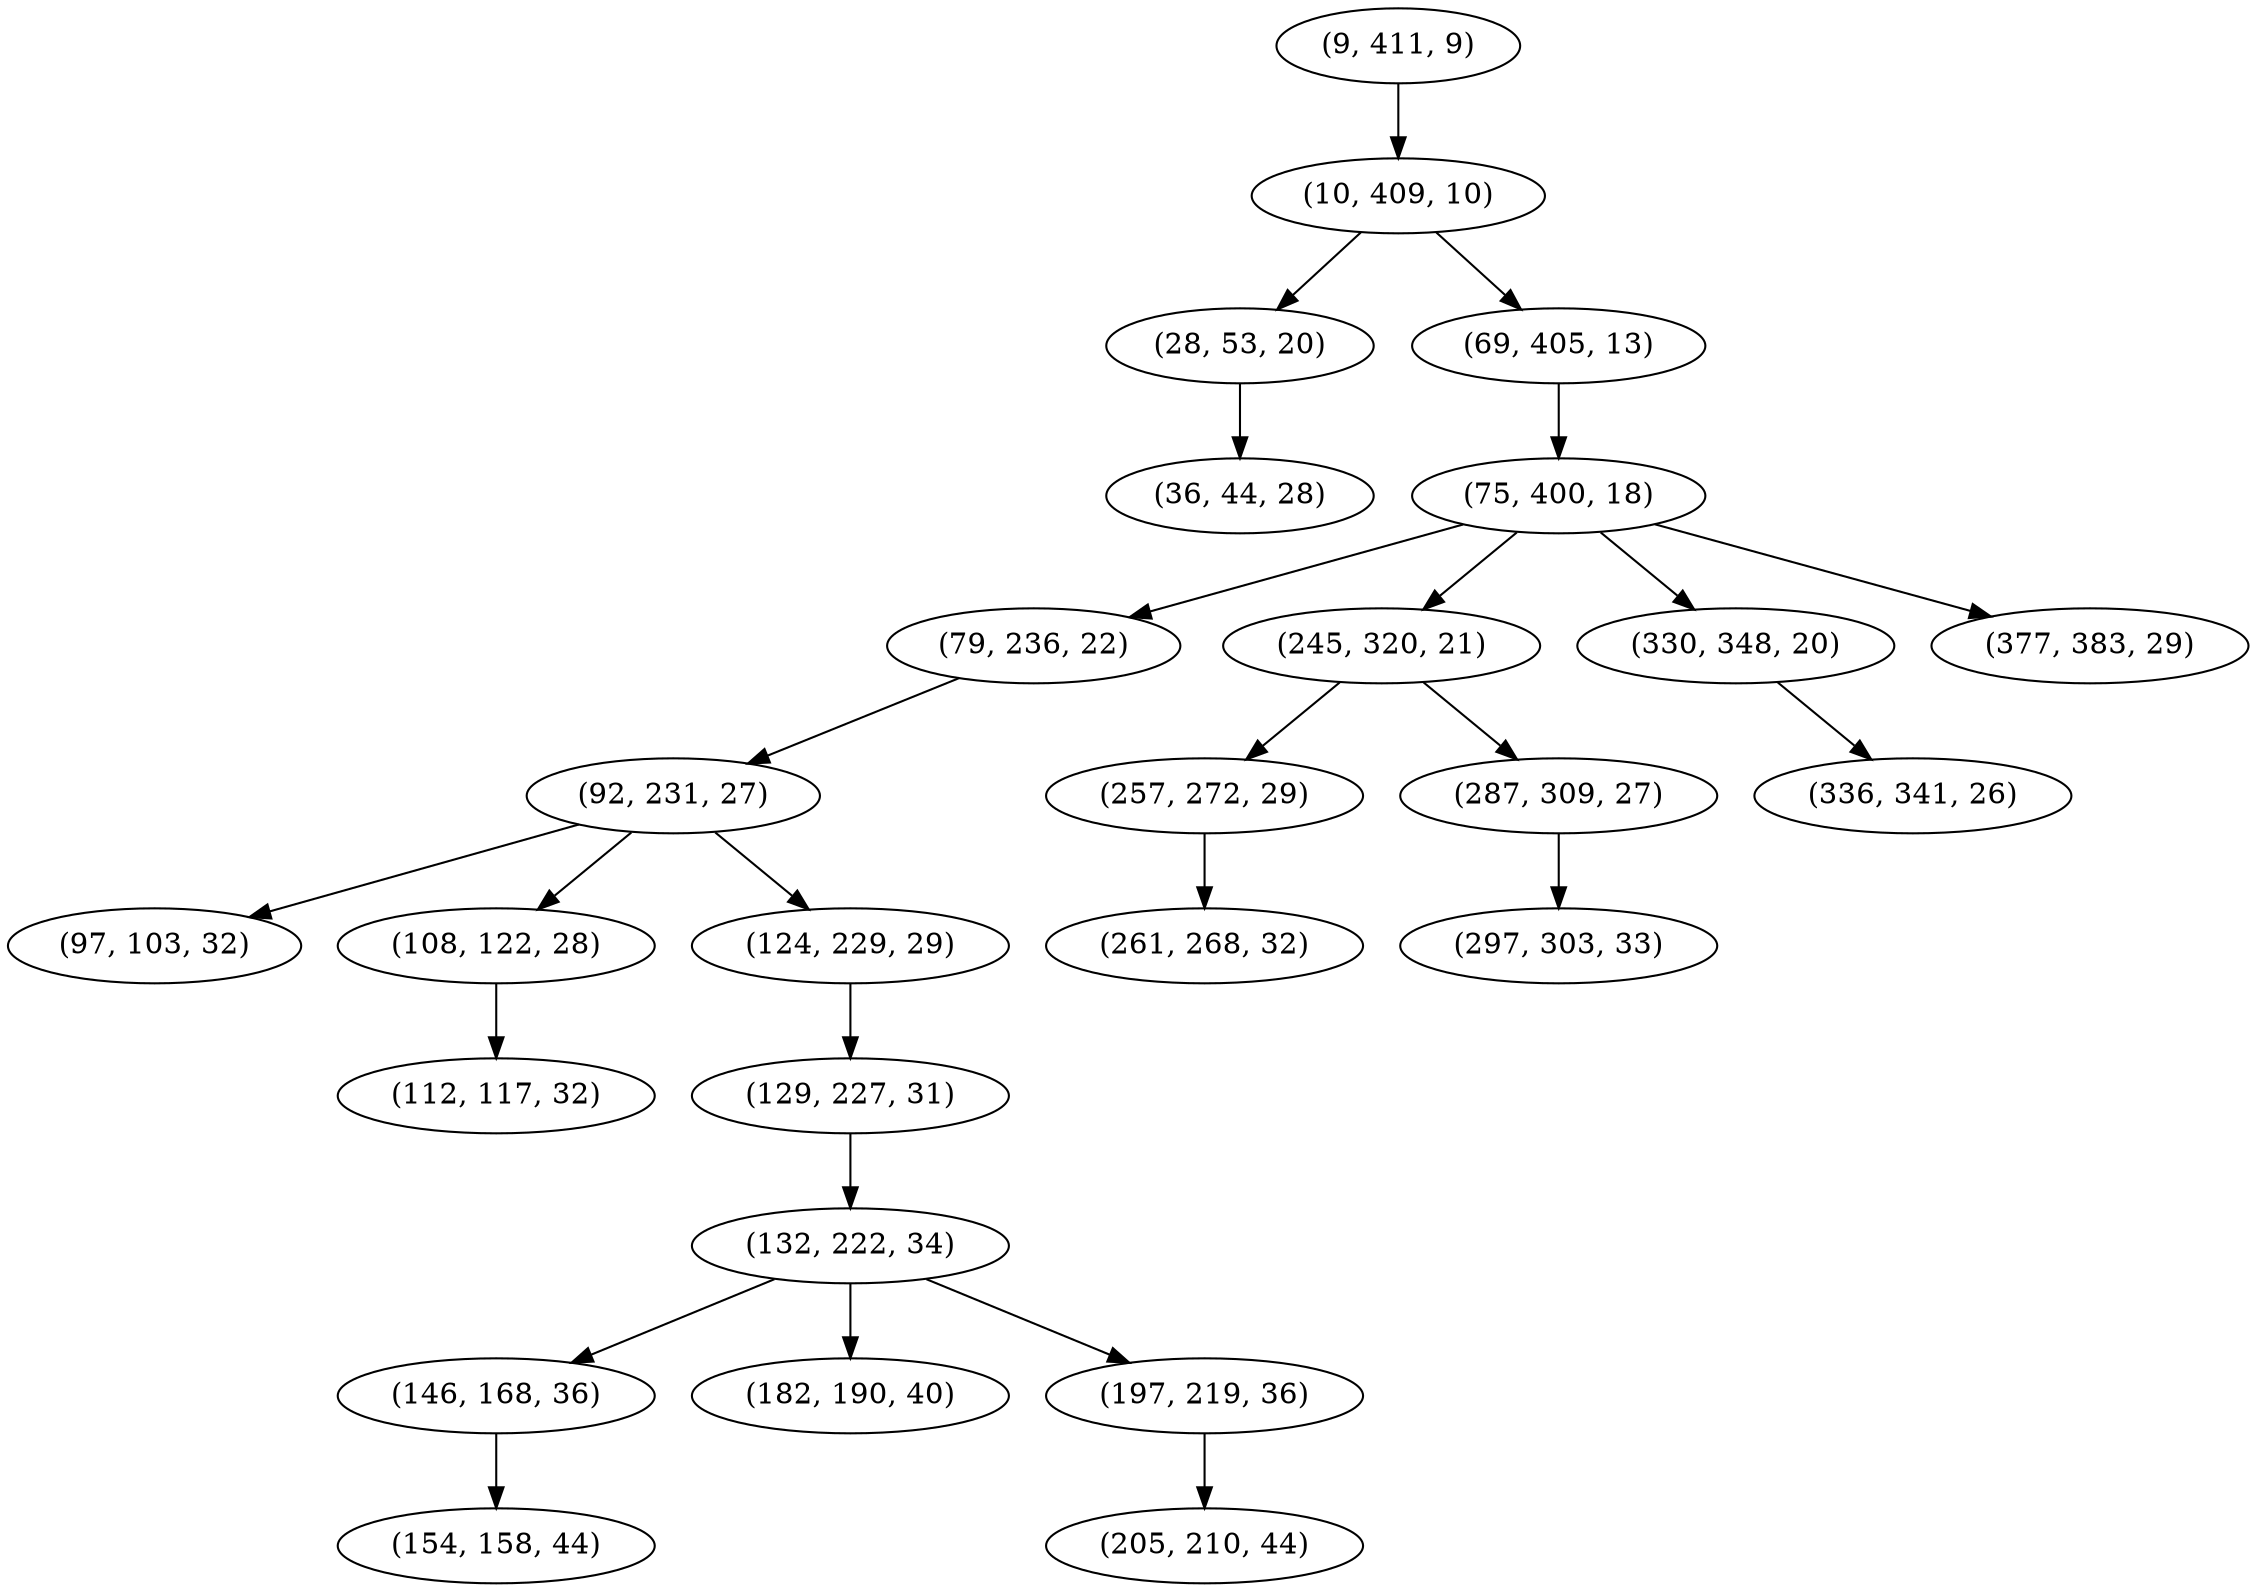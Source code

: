 digraph tree {
    "(9, 411, 9)";
    "(10, 409, 10)";
    "(28, 53, 20)";
    "(36, 44, 28)";
    "(69, 405, 13)";
    "(75, 400, 18)";
    "(79, 236, 22)";
    "(92, 231, 27)";
    "(97, 103, 32)";
    "(108, 122, 28)";
    "(112, 117, 32)";
    "(124, 229, 29)";
    "(129, 227, 31)";
    "(132, 222, 34)";
    "(146, 168, 36)";
    "(154, 158, 44)";
    "(182, 190, 40)";
    "(197, 219, 36)";
    "(205, 210, 44)";
    "(245, 320, 21)";
    "(257, 272, 29)";
    "(261, 268, 32)";
    "(287, 309, 27)";
    "(297, 303, 33)";
    "(330, 348, 20)";
    "(336, 341, 26)";
    "(377, 383, 29)";
    "(9, 411, 9)" -> "(10, 409, 10)";
    "(10, 409, 10)" -> "(28, 53, 20)";
    "(10, 409, 10)" -> "(69, 405, 13)";
    "(28, 53, 20)" -> "(36, 44, 28)";
    "(69, 405, 13)" -> "(75, 400, 18)";
    "(75, 400, 18)" -> "(79, 236, 22)";
    "(75, 400, 18)" -> "(245, 320, 21)";
    "(75, 400, 18)" -> "(330, 348, 20)";
    "(75, 400, 18)" -> "(377, 383, 29)";
    "(79, 236, 22)" -> "(92, 231, 27)";
    "(92, 231, 27)" -> "(97, 103, 32)";
    "(92, 231, 27)" -> "(108, 122, 28)";
    "(92, 231, 27)" -> "(124, 229, 29)";
    "(108, 122, 28)" -> "(112, 117, 32)";
    "(124, 229, 29)" -> "(129, 227, 31)";
    "(129, 227, 31)" -> "(132, 222, 34)";
    "(132, 222, 34)" -> "(146, 168, 36)";
    "(132, 222, 34)" -> "(182, 190, 40)";
    "(132, 222, 34)" -> "(197, 219, 36)";
    "(146, 168, 36)" -> "(154, 158, 44)";
    "(197, 219, 36)" -> "(205, 210, 44)";
    "(245, 320, 21)" -> "(257, 272, 29)";
    "(245, 320, 21)" -> "(287, 309, 27)";
    "(257, 272, 29)" -> "(261, 268, 32)";
    "(287, 309, 27)" -> "(297, 303, 33)";
    "(330, 348, 20)" -> "(336, 341, 26)";
}

